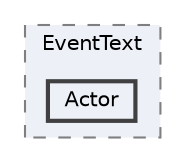 digraph "C:/Users/むずでょ/Documents/Unity Projects/RMU-1-00-00-Research/Assets/RPGMaker/Codebase/Editor/MapEditor/Component/EventText/Actor"
{
 // LATEX_PDF_SIZE
  bgcolor="transparent";
  edge [fontname=Helvetica,fontsize=10,labelfontname=Helvetica,labelfontsize=10];
  node [fontname=Helvetica,fontsize=10,shape=box,height=0.2,width=0.4];
  compound=true
  subgraph clusterdir_4b650c48e0ad4fe1651d6116da419e87 {
    graph [ bgcolor="#edf0f7", pencolor="grey50", label="EventText", fontname=Helvetica,fontsize=10 style="filled,dashed", URL="dir_4b650c48e0ad4fe1651d6116da419e87.html",tooltip=""]
  dir_ff47aea9db53c06caea80faf4a82a49c [label="Actor", fillcolor="#edf0f7", color="grey25", style="filled,bold", URL="dir_ff47aea9db53c06caea80faf4a82a49c.html",tooltip=""];
  }
}
